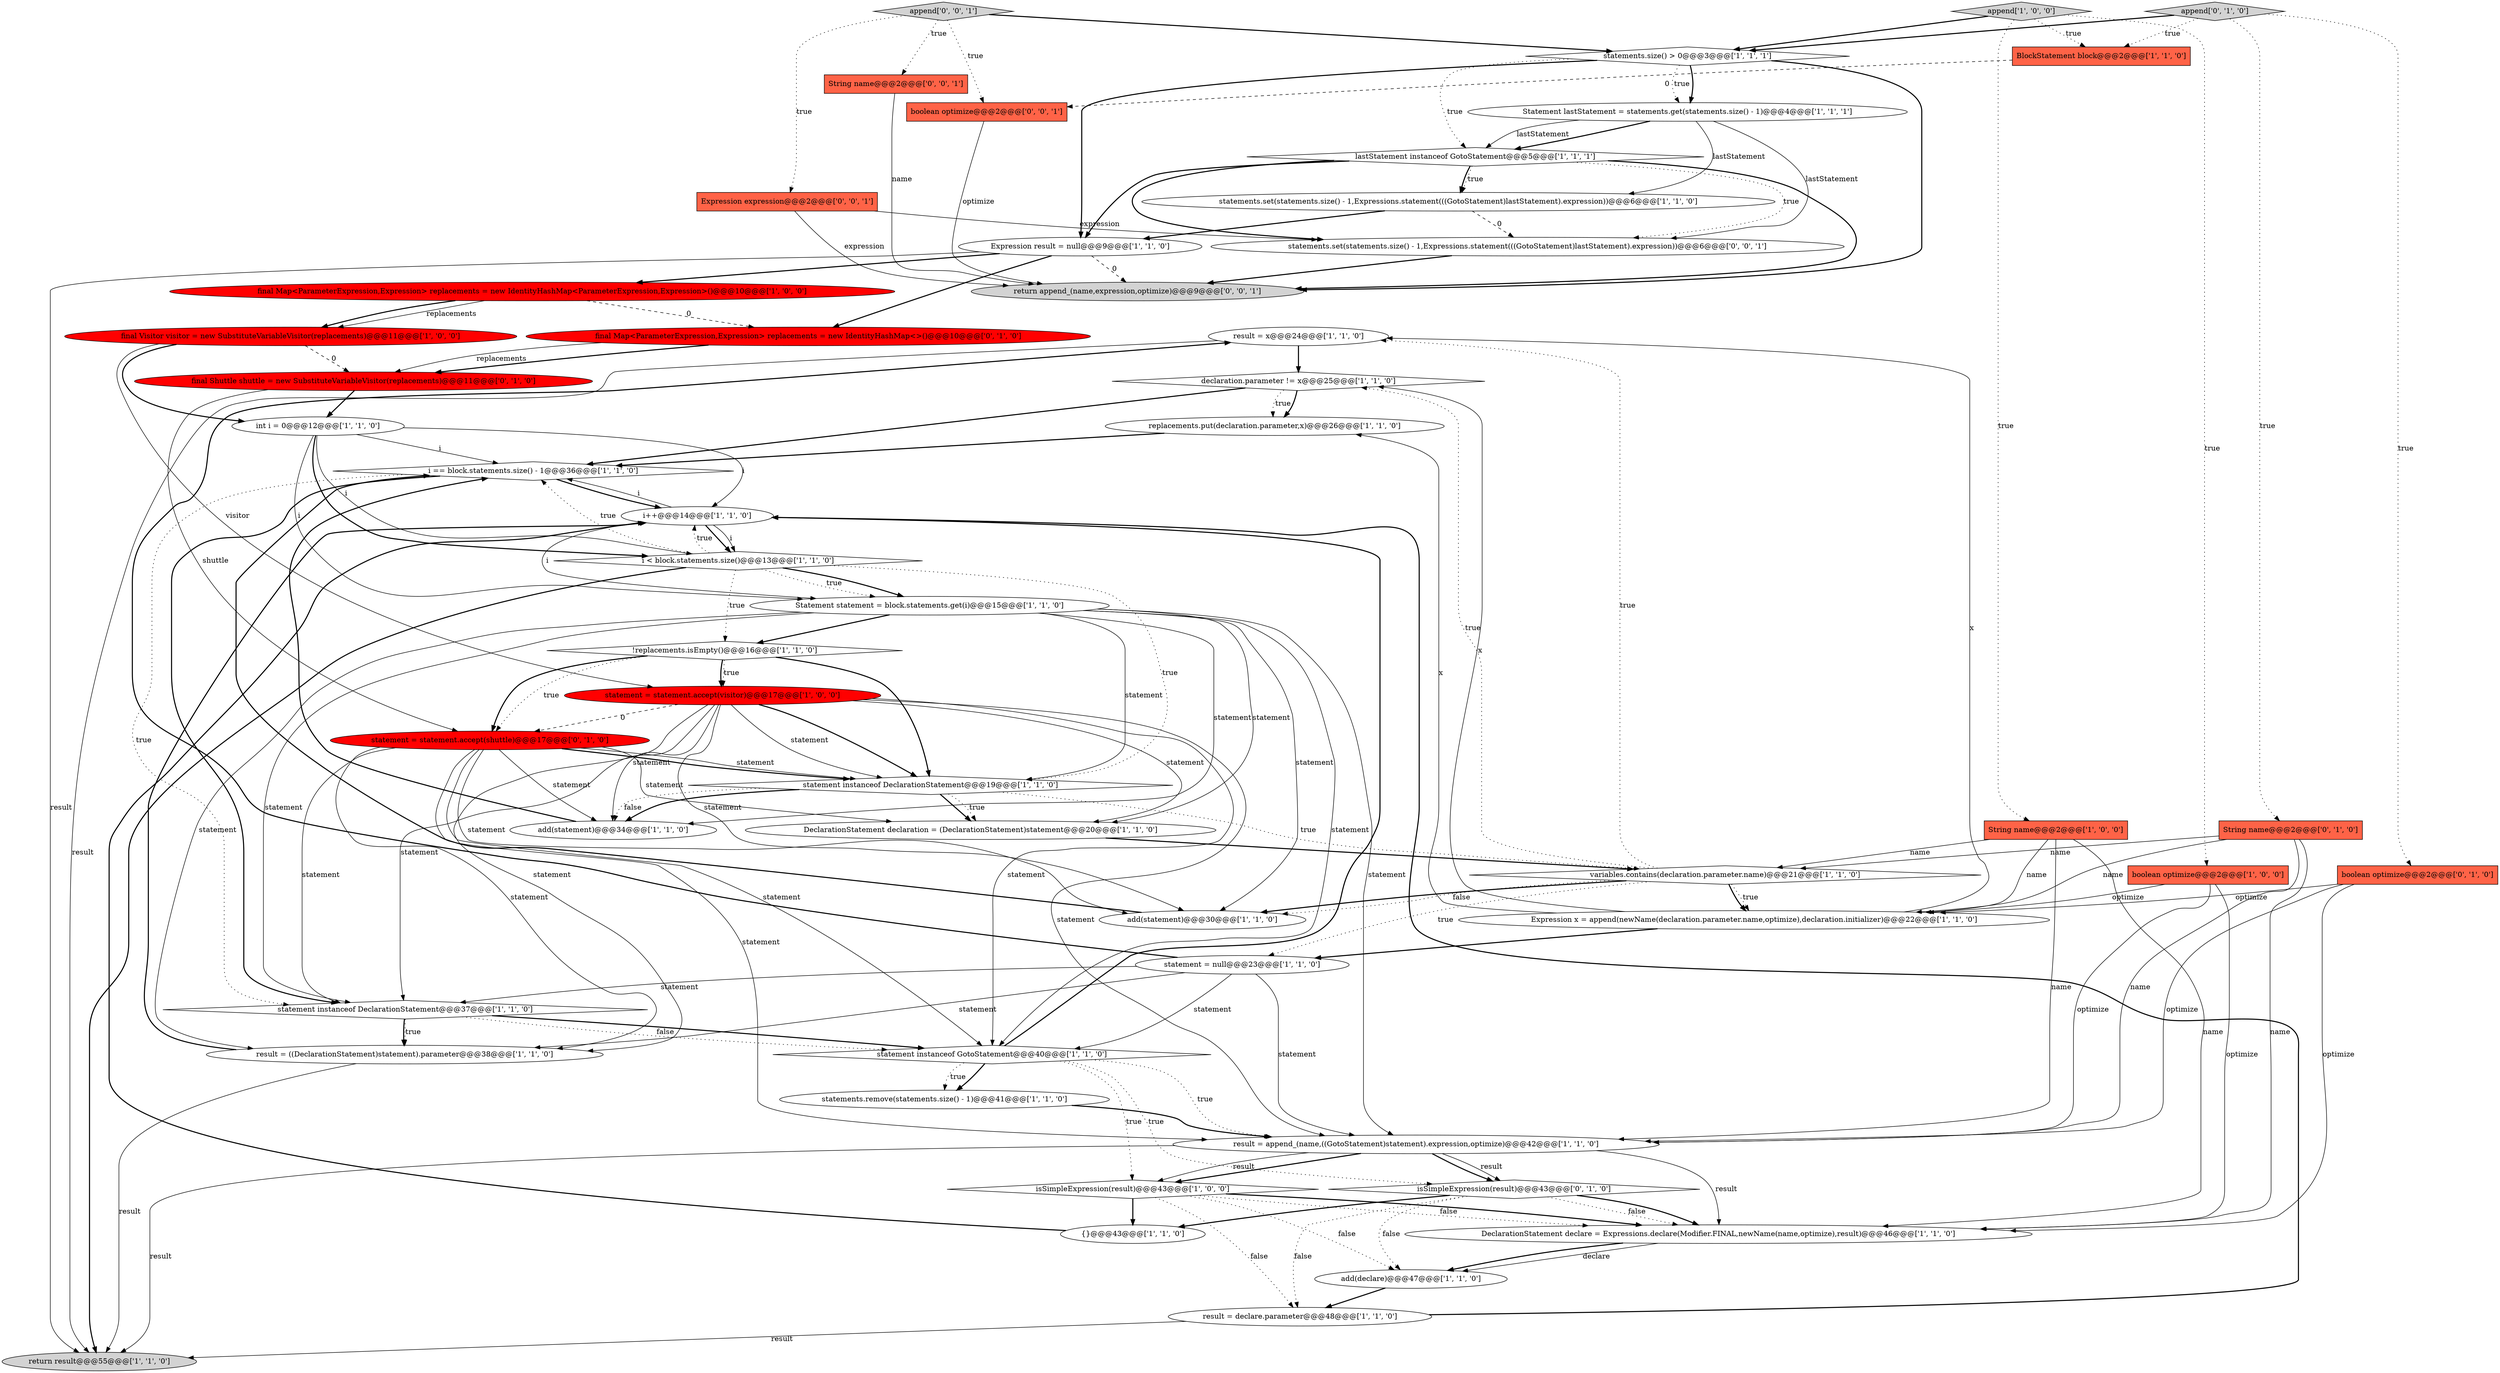 digraph {
31 [style = filled, label = "result = x@@@24@@@['1', '1', '0']", fillcolor = white, shape = ellipse image = "AAA0AAABBB1BBB"];
17 [style = filled, label = "i < block.statements.size()@@@13@@@['1', '1', '0']", fillcolor = white, shape = diamond image = "AAA0AAABBB1BBB"];
34 [style = filled, label = "replacements.put(declaration.parameter,x)@@@26@@@['1', '1', '0']", fillcolor = white, shape = ellipse image = "AAA0AAABBB1BBB"];
0 [style = filled, label = "isSimpleExpression(result)@@@43@@@['1', '0', '0']", fillcolor = white, shape = diamond image = "AAA0AAABBB1BBB"];
3 [style = filled, label = "statements.size() > 0@@@3@@@['1', '1', '1']", fillcolor = white, shape = diamond image = "AAA0AAABBB1BBB"];
42 [style = filled, label = "statement = statement.accept(shuttle)@@@17@@@['0', '1', '0']", fillcolor = red, shape = ellipse image = "AAA1AAABBB2BBB"];
28 [style = filled, label = "add(statement)@@@34@@@['1', '1', '0']", fillcolor = white, shape = ellipse image = "AAA0AAABBB1BBB"];
40 [style = filled, label = "String name@@@2@@@['0', '1', '0']", fillcolor = tomato, shape = box image = "AAA0AAABBB2BBB"];
6 [style = filled, label = "add(statement)@@@30@@@['1', '1', '0']", fillcolor = white, shape = ellipse image = "AAA0AAABBB1BBB"];
16 [style = filled, label = "i++@@@14@@@['1', '1', '0']", fillcolor = white, shape = ellipse image = "AAA0AAABBB1BBB"];
22 [style = filled, label = "variables.contains(declaration.parameter.name)@@@21@@@['1', '1', '0']", fillcolor = white, shape = diamond image = "AAA0AAABBB1BBB"];
19 [style = filled, label = "Statement lastStatement = statements.get(statements.size() - 1)@@@4@@@['1', '1', '1']", fillcolor = white, shape = ellipse image = "AAA0AAABBB1BBB"];
41 [style = filled, label = "append['0', '1', '0']", fillcolor = lightgray, shape = diamond image = "AAA0AAABBB2BBB"];
44 [style = filled, label = "isSimpleExpression(result)@@@43@@@['0', '1', '0']", fillcolor = white, shape = diamond image = "AAA0AAABBB2BBB"];
21 [style = filled, label = "statement instanceof DeclarationStatement@@@19@@@['1', '1', '0']", fillcolor = white, shape = diamond image = "AAA0AAABBB1BBB"];
27 [style = filled, label = "final Visitor visitor = new SubstituteVariableVisitor(replacements)@@@11@@@['1', '0', '0']", fillcolor = red, shape = ellipse image = "AAA1AAABBB1BBB"];
4 [style = filled, label = "!replacements.isEmpty()@@@16@@@['1', '1', '0']", fillcolor = white, shape = diamond image = "AAA0AAABBB1BBB"];
10 [style = filled, label = "String name@@@2@@@['1', '0', '0']", fillcolor = tomato, shape = box image = "AAA0AAABBB1BBB"];
24 [style = filled, label = "lastStatement instanceof GotoStatement@@@5@@@['1', '1', '1']", fillcolor = white, shape = diamond image = "AAA0AAABBB1BBB"];
20 [style = filled, label = "int i = 0@@@12@@@['1', '1', '0']", fillcolor = white, shape = ellipse image = "AAA0AAABBB1BBB"];
46 [style = filled, label = "statements.set(statements.size() - 1,Expressions.statement(((GotoStatement)lastStatement).expression))@@@6@@@['0', '0', '1']", fillcolor = white, shape = ellipse image = "AAA0AAABBB3BBB"];
47 [style = filled, label = "String name@@@2@@@['0', '0', '1']", fillcolor = tomato, shape = box image = "AAA0AAABBB3BBB"];
49 [style = filled, label = "boolean optimize@@@2@@@['0', '0', '1']", fillcolor = tomato, shape = box image = "AAA0AAABBB3BBB"];
2 [style = filled, label = "result = ((DeclarationStatement)statement).parameter@@@38@@@['1', '1', '0']", fillcolor = white, shape = ellipse image = "AAA0AAABBB1BBB"];
13 [style = filled, label = "i == block.statements.size() - 1@@@36@@@['1', '1', '0']", fillcolor = white, shape = diamond image = "AAA0AAABBB1BBB"];
25 [style = filled, label = "statement = statement.accept(visitor)@@@17@@@['1', '0', '0']", fillcolor = red, shape = ellipse image = "AAA1AAABBB1BBB"];
15 [style = filled, label = "BlockStatement block@@@2@@@['1', '1', '0']", fillcolor = tomato, shape = box image = "AAA0AAABBB1BBB"];
32 [style = filled, label = "statements.remove(statements.size() - 1)@@@41@@@['1', '1', '0']", fillcolor = white, shape = ellipse image = "AAA0AAABBB1BBB"];
5 [style = filled, label = "statement = null@@@23@@@['1', '1', '0']", fillcolor = white, shape = ellipse image = "AAA0AAABBB1BBB"];
50 [style = filled, label = "return append_(name,expression,optimize)@@@9@@@['0', '0', '1']", fillcolor = lightgray, shape = ellipse image = "AAA0AAABBB3BBB"];
30 [style = filled, label = "append['1', '0', '0']", fillcolor = lightgray, shape = diamond image = "AAA0AAABBB1BBB"];
36 [style = filled, label = "DeclarationStatement declare = Expressions.declare(Modifier.FINAL,newName(name,optimize),result)@@@46@@@['1', '1', '0']", fillcolor = white, shape = ellipse image = "AAA0AAABBB1BBB"];
9 [style = filled, label = "Expression result = null@@@9@@@['1', '1', '0']", fillcolor = white, shape = ellipse image = "AAA0AAABBB1BBB"];
37 [style = filled, label = "statements.set(statements.size() - 1,Expressions.statement(((GotoStatement)lastStatement).expression))@@@6@@@['1', '1', '0']", fillcolor = white, shape = ellipse image = "AAA0AAABBB1BBB"];
8 [style = filled, label = "result = append_(name,((GotoStatement)statement).expression,optimize)@@@42@@@['1', '1', '0']", fillcolor = white, shape = ellipse image = "AAA0AAABBB1BBB"];
29 [style = filled, label = "final Map<ParameterExpression,Expression> replacements = new IdentityHashMap<ParameterExpression,Expression>()@@@10@@@['1', '0', '0']", fillcolor = red, shape = ellipse image = "AAA1AAABBB1BBB"];
48 [style = filled, label = "Expression expression@@@2@@@['0', '0', '1']", fillcolor = tomato, shape = box image = "AAA0AAABBB3BBB"];
38 [style = filled, label = "add(declare)@@@47@@@['1', '1', '0']", fillcolor = white, shape = ellipse image = "AAA0AAABBB1BBB"];
35 [style = filled, label = "statement instanceof DeclarationStatement@@@37@@@['1', '1', '0']", fillcolor = white, shape = diamond image = "AAA0AAABBB1BBB"];
14 [style = filled, label = "return result@@@55@@@['1', '1', '0']", fillcolor = lightgray, shape = ellipse image = "AAA0AAABBB1BBB"];
26 [style = filled, label = "DeclarationStatement declaration = (DeclarationStatement)statement@@@20@@@['1', '1', '0']", fillcolor = white, shape = ellipse image = "AAA0AAABBB1BBB"];
18 [style = filled, label = "statement instanceof GotoStatement@@@40@@@['1', '1', '0']", fillcolor = white, shape = diamond image = "AAA0AAABBB1BBB"];
33 [style = filled, label = "declaration.parameter != x@@@25@@@['1', '1', '0']", fillcolor = white, shape = diamond image = "AAA0AAABBB1BBB"];
43 [style = filled, label = "boolean optimize@@@2@@@['0', '1', '0']", fillcolor = tomato, shape = box image = "AAA0AAABBB2BBB"];
45 [style = filled, label = "final Map<ParameterExpression,Expression> replacements = new IdentityHashMap<>()@@@10@@@['0', '1', '0']", fillcolor = red, shape = ellipse image = "AAA1AAABBB2BBB"];
23 [style = filled, label = "Expression x = append(newName(declaration.parameter.name,optimize),declaration.initializer)@@@22@@@['1', '1', '0']", fillcolor = white, shape = ellipse image = "AAA0AAABBB1BBB"];
39 [style = filled, label = "final Shuttle shuttle = new SubstituteVariableVisitor(replacements)@@@11@@@['0', '1', '0']", fillcolor = red, shape = ellipse image = "AAA1AAABBB2BBB"];
11 [style = filled, label = "Statement statement = block.statements.get(i)@@@15@@@['1', '1', '0']", fillcolor = white, shape = ellipse image = "AAA0AAABBB1BBB"];
1 [style = filled, label = "boolean optimize@@@2@@@['1', '0', '0']", fillcolor = tomato, shape = box image = "AAA0AAABBB1BBB"];
12 [style = filled, label = "{}@@@43@@@['1', '1', '0']", fillcolor = white, shape = ellipse image = "AAA0AAABBB1BBB"];
7 [style = filled, label = "result = declare.parameter@@@48@@@['1', '1', '0']", fillcolor = white, shape = ellipse image = "AAA0AAABBB1BBB"];
51 [style = filled, label = "append['0', '0', '1']", fillcolor = lightgray, shape = diamond image = "AAA0AAABBB3BBB"];
20->11 [style = solid, label="i"];
40->36 [style = solid, label="name"];
41->15 [style = dotted, label="true"];
37->46 [style = dashed, label="0"];
22->31 [style = dotted, label="true"];
4->25 [style = bold, label=""];
1->36 [style = solid, label="optimize"];
51->48 [style = dotted, label="true"];
25->28 [style = solid, label="statement"];
51->47 [style = dotted, label="true"];
8->44 [style = bold, label=""];
26->22 [style = bold, label=""];
21->28 [style = bold, label=""];
13->35 [style = dotted, label="true"];
20->17 [style = solid, label="i"];
21->28 [style = dotted, label="false"];
42->6 [style = solid, label="statement"];
19->24 [style = bold, label=""];
37->9 [style = bold, label=""];
8->0 [style = bold, label=""];
21->26 [style = bold, label=""];
16->11 [style = solid, label="i"];
41->40 [style = dotted, label="true"];
25->26 [style = solid, label="statement"];
21->26 [style = dotted, label="true"];
3->19 [style = bold, label=""];
17->14 [style = bold, label=""];
35->2 [style = dotted, label="true"];
19->46 [style = solid, label="lastStatement"];
38->7 [style = bold, label=""];
0->7 [style = dotted, label="false"];
7->16 [style = bold, label=""];
41->43 [style = dotted, label="true"];
9->50 [style = dashed, label="0"];
18->32 [style = bold, label=""];
4->42 [style = dotted, label="true"];
42->28 [style = solid, label="statement"];
11->26 [style = solid, label="statement"];
42->21 [style = bold, label=""];
46->50 [style = bold, label=""];
9->29 [style = bold, label=""];
5->35 [style = solid, label="statement"];
44->36 [style = dotted, label="false"];
24->46 [style = bold, label=""];
11->21 [style = solid, label="statement"];
25->21 [style = bold, label=""];
2->16 [style = bold, label=""];
10->23 [style = solid, label="name"];
25->6 [style = solid, label="statement"];
35->18 [style = bold, label=""];
22->23 [style = dotted, label="true"];
10->8 [style = solid, label="name"];
8->44 [style = solid, label="result"];
27->25 [style = solid, label="visitor"];
4->21 [style = bold, label=""];
25->42 [style = dashed, label="0"];
22->33 [style = dotted, label="true"];
23->34 [style = solid, label="x"];
21->22 [style = dotted, label="true"];
18->8 [style = dotted, label="true"];
1->8 [style = solid, label="optimize"];
16->17 [style = bold, label=""];
35->18 [style = dotted, label="false"];
22->23 [style = bold, label=""];
33->13 [style = bold, label=""];
29->27 [style = solid, label="replacements"];
13->16 [style = bold, label=""];
0->36 [style = dotted, label="false"];
44->12 [style = bold, label=""];
0->36 [style = bold, label=""];
29->45 [style = dashed, label="0"];
17->16 [style = dotted, label="true"];
25->18 [style = solid, label="statement"];
43->36 [style = solid, label="optimize"];
47->50 [style = solid, label="name"];
42->8 [style = solid, label="statement"];
29->27 [style = bold, label=""];
42->2 [style = solid, label="statement"];
31->33 [style = bold, label=""];
8->0 [style = solid, label="result"];
18->0 [style = dotted, label="true"];
11->8 [style = solid, label="statement"];
31->14 [style = solid, label="result"];
48->50 [style = solid, label="expression"];
40->23 [style = solid, label="name"];
0->38 [style = dotted, label="false"];
17->21 [style = dotted, label="true"];
49->50 [style = solid, label="optimize"];
25->8 [style = solid, label="statement"];
39->20 [style = bold, label=""];
27->20 [style = bold, label=""];
2->14 [style = solid, label="result"];
5->2 [style = solid, label="statement"];
22->6 [style = bold, label=""];
36->38 [style = solid, label="declare"];
23->5 [style = bold, label=""];
18->44 [style = dotted, label="true"];
25->2 [style = solid, label="statement"];
17->4 [style = dotted, label="true"];
30->10 [style = dotted, label="true"];
0->12 [style = bold, label=""];
11->4 [style = bold, label=""];
35->2 [style = bold, label=""];
51->49 [style = dotted, label="true"];
7->14 [style = solid, label="result"];
43->8 [style = solid, label="optimize"];
8->36 [style = solid, label="result"];
42->35 [style = solid, label="statement"];
20->13 [style = solid, label="i"];
3->24 [style = dotted, label="true"];
22->5 [style = dotted, label="true"];
3->9 [style = bold, label=""];
8->14 [style = solid, label="result"];
32->8 [style = bold, label=""];
30->3 [style = bold, label=""];
11->2 [style = solid, label="statement"];
20->16 [style = solid, label="i"];
27->39 [style = dashed, label="0"];
40->8 [style = solid, label="name"];
6->13 [style = bold, label=""];
9->14 [style = solid, label="result"];
11->6 [style = solid, label="statement"];
11->18 [style = solid, label="statement"];
10->22 [style = solid, label="name"];
24->46 [style = dotted, label="true"];
25->21 [style = solid, label="statement"];
24->9 [style = bold, label=""];
45->39 [style = bold, label=""];
24->50 [style = bold, label=""];
3->50 [style = bold, label=""];
17->11 [style = dotted, label="true"];
18->16 [style = bold, label=""];
5->18 [style = solid, label="statement"];
30->1 [style = dotted, label="true"];
20->17 [style = bold, label=""];
44->36 [style = bold, label=""];
42->21 [style = solid, label="statement"];
16->17 [style = solid, label="i"];
33->34 [style = dotted, label="true"];
41->3 [style = bold, label=""];
34->13 [style = bold, label=""];
45->39 [style = solid, label="replacements"];
19->37 [style = solid, label="lastStatement"];
44->7 [style = dotted, label="false"];
25->35 [style = solid, label="statement"];
4->42 [style = bold, label=""];
28->13 [style = bold, label=""];
12->16 [style = bold, label=""];
4->25 [style = dotted, label="true"];
40->22 [style = solid, label="name"];
42->26 [style = solid, label="statement"];
18->32 [style = dotted, label="true"];
39->42 [style = solid, label="shuttle"];
10->36 [style = solid, label="name"];
11->28 [style = solid, label="statement"];
23->33 [style = solid, label="x"];
43->23 [style = solid, label="optimize"];
51->3 [style = bold, label=""];
3->19 [style = dotted, label="true"];
5->31 [style = bold, label=""];
15->49 [style = dashed, label="0"];
23->31 [style = solid, label="x"];
9->45 [style = bold, label=""];
24->37 [style = bold, label=""];
24->37 [style = dotted, label="true"];
22->6 [style = dotted, label="false"];
19->24 [style = solid, label="lastStatement"];
16->13 [style = solid, label="i"];
36->38 [style = bold, label=""];
5->8 [style = solid, label="statement"];
1->23 [style = solid, label="optimize"];
17->13 [style = dotted, label="true"];
30->15 [style = dotted, label="true"];
44->38 [style = dotted, label="false"];
33->34 [style = bold, label=""];
13->35 [style = bold, label=""];
11->35 [style = solid, label="statement"];
48->46 [style = solid, label="expression"];
42->18 [style = solid, label="statement"];
17->11 [style = bold, label=""];
}
